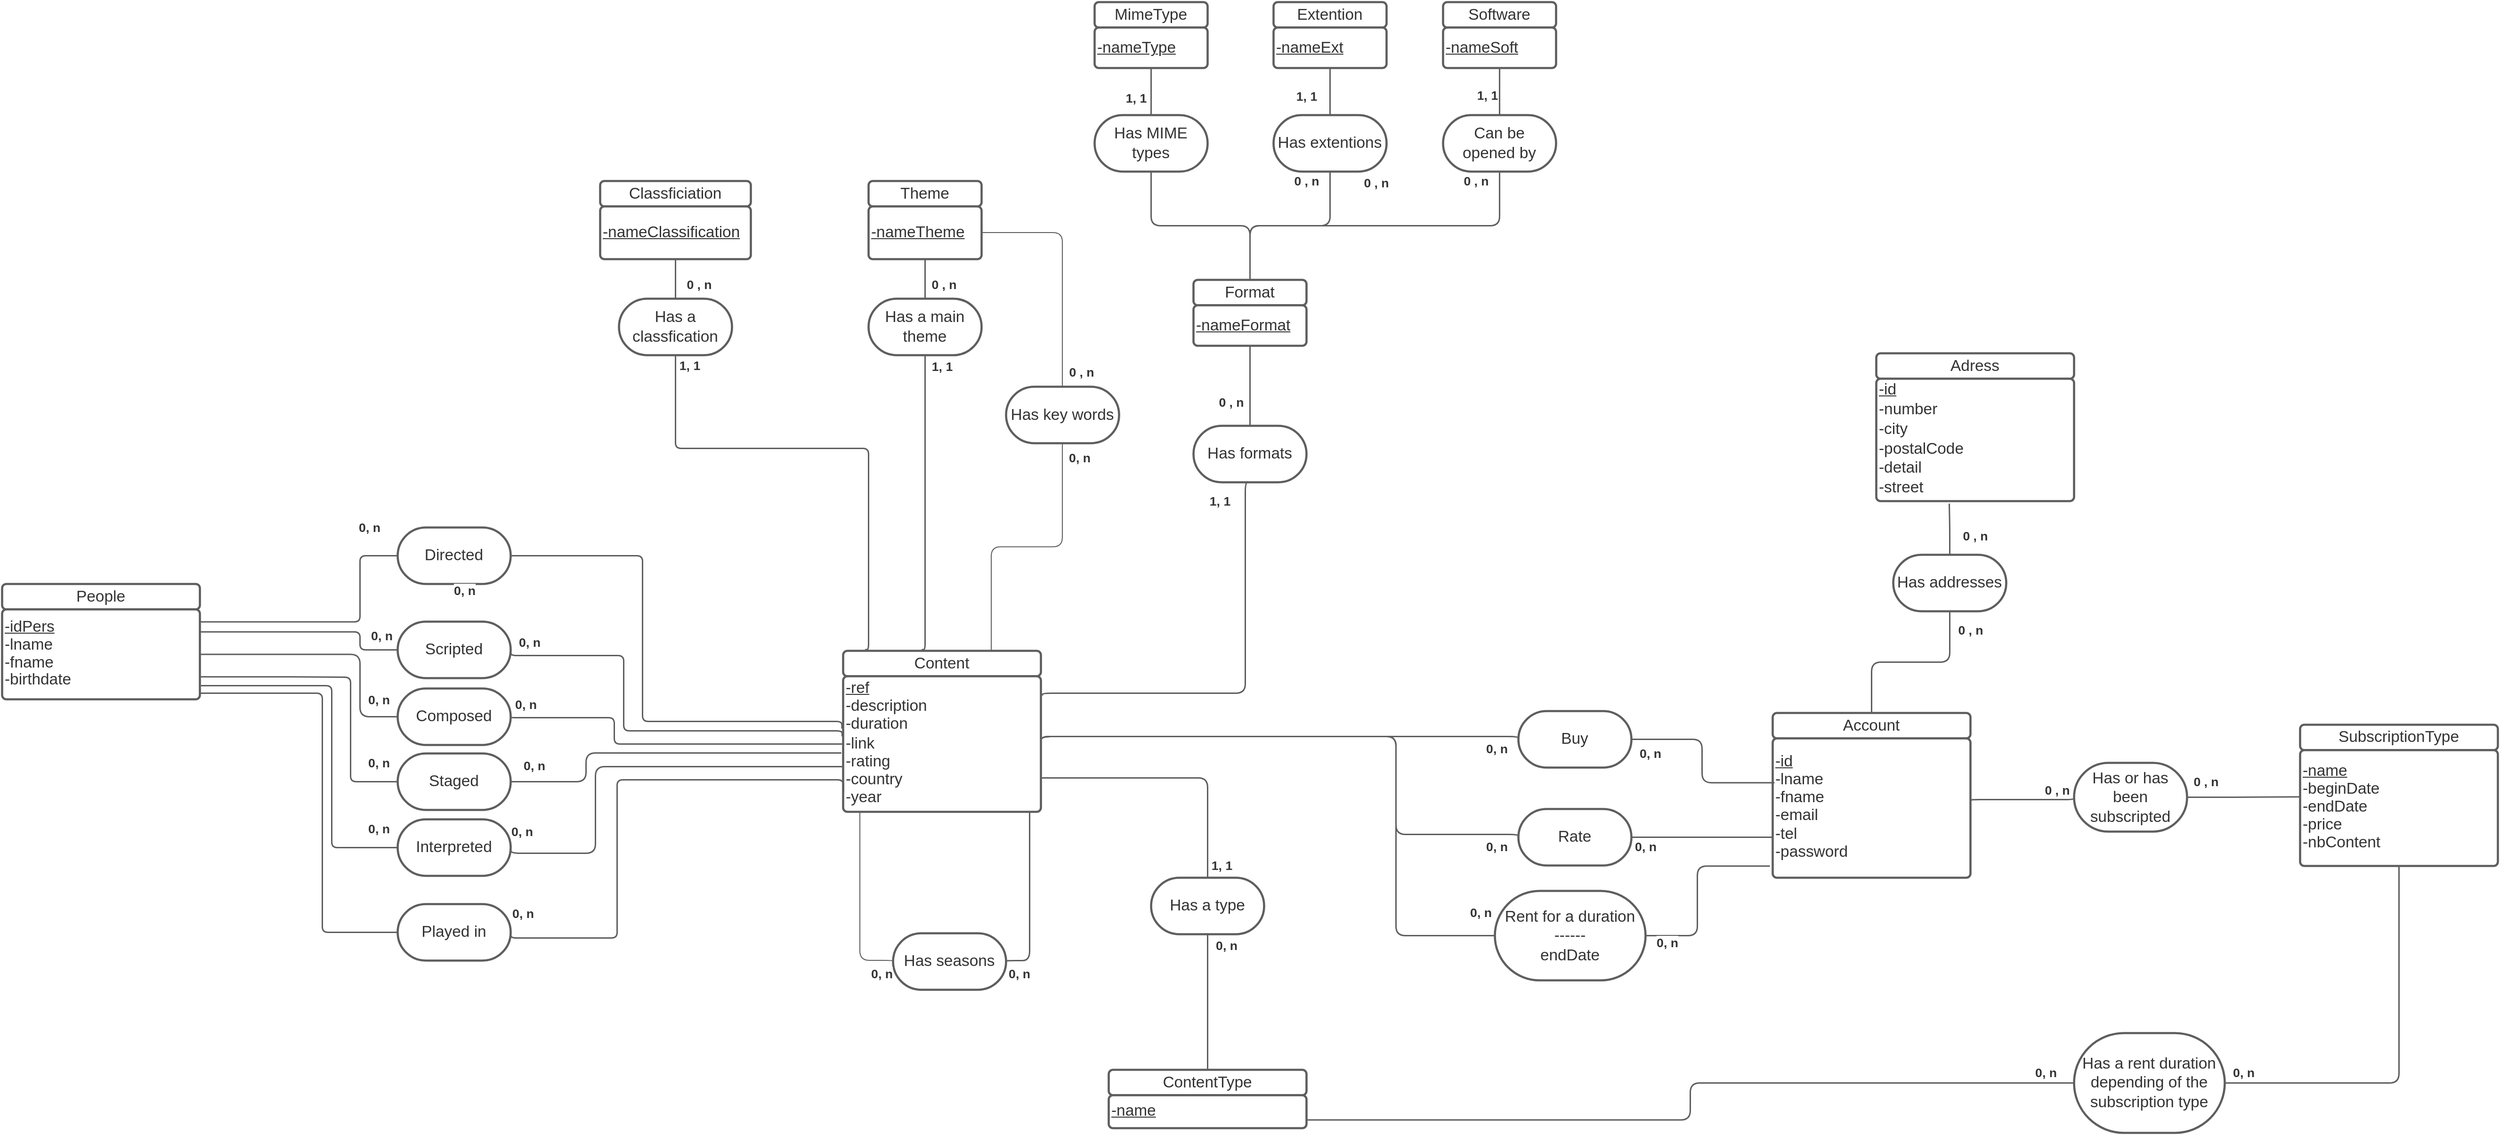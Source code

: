 <mxfile version="21.2.1" type="device">
  <diagram name="Page-1" id="yzhOez-J-gjcgPz_JkEf">
    <mxGraphModel dx="1969" dy="2153" grid="1" gridSize="10" guides="1" tooltips="1" connect="1" arrows="0" fold="1" page="1" pageScale="1" pageWidth="827" pageHeight="1169" math="0" shadow="0">
      <root>
        <mxCell id="0" />
        <mxCell id="1" parent="0" />
        <mxCell id="OtvRLSTqSI0YJR0zDPqX-1" value="Theme" style="html=1;overflow=block;blockSpacing=1;whiteSpace=wrap;fontSize=16.7;fontColor=#333333;align=center;spacing=3.8;strokeColor=#5e5e5e;strokeOpacity=100;rounded=1;absoluteArcSize=1;arcSize=9;strokeWidth=2.3;lucidId=jejBH.42-18E;" parent="1" vertex="1">
          <mxGeometry x="680" y="-740" width="120" height="27" as="geometry" />
        </mxCell>
        <mxCell id="5" style="edgeStyle=orthogonalEdgeStyle;rounded=1;orthogonalLoop=1;jettySize=auto;html=1;exitX=1;exitY=0.5;exitDx=0;exitDy=0;entryX=0.5;entryY=0;entryDx=0;entryDy=0;endArrow=none;endFill=0;strokeColor=#5E5E5E;" parent="1" source="OtvRLSTqSI0YJR0zDPqX-2" target="2" edge="1">
          <mxGeometry relative="1" as="geometry" />
        </mxCell>
        <mxCell id="OtvRLSTqSI0YJR0zDPqX-2" value="-nameTheme" style="html=1;overflow=block;blockSpacing=1;whiteSpace=wrap;fontSize=16.7;fontColor=#333333;fontStyle=4;align=left;spacing=3.8;verticalAlign=middle;strokeColor=#5e5e5e;strokeOpacity=100;rounded=1;absoluteArcSize=1;arcSize=9;strokeWidth=2.3;lucidId=jejBxBTFkY.N;" parent="1" vertex="1">
          <mxGeometry x="680" y="-713" width="120" height="56" as="geometry" />
        </mxCell>
        <mxCell id="6" style="edgeStyle=orthogonalEdgeStyle;rounded=1;orthogonalLoop=1;jettySize=auto;html=1;exitX=0.75;exitY=0;exitDx=0;exitDy=0;entryX=0.5;entryY=1;entryDx=0;entryDy=0;endArrow=none;endFill=0;strokeColor=#5E5E5E;" parent="1" source="OtvRLSTqSI0YJR0zDPqX-4" target="2" edge="1">
          <mxGeometry relative="1" as="geometry" />
        </mxCell>
        <mxCell id="OtvRLSTqSI0YJR0zDPqX-4" value="Content" style="html=1;overflow=block;blockSpacing=1;whiteSpace=wrap;fontSize=16.7;fontColor=#333333;align=center;spacing=3.8;strokeColor=#5e5e5e;strokeOpacity=100;rounded=1;absoluteArcSize=1;arcSize=9;strokeWidth=2.3;lucidId=NejBDIy_1vik;" parent="1" vertex="1">
          <mxGeometry x="653" y="-241" width="210" height="27" as="geometry" />
        </mxCell>
        <mxCell id="BRtx1PrN9E1ml90FHvNf-51" style="edgeStyle=orthogonalEdgeStyle;rounded=1;orthogonalLoop=1;jettySize=auto;html=1;entryX=0.5;entryY=1;entryDx=0;entryDy=0;strokeColor=#5E5E5E;strokeWidth=1.5;endArrow=none;endFill=0;exitX=1.008;exitY=0.142;exitDx=0;exitDy=0;exitPerimeter=0;" parent="1" source="OtvRLSTqSI0YJR0zDPqX-5" target="BRtx1PrN9E1ml90FHvNf-42" edge="1">
          <mxGeometry relative="1" as="geometry">
            <mxPoint x="883" y="-196" as="sourcePoint" />
            <Array as="points">
              <mxPoint x="865" y="-196" />
              <mxPoint x="1080" y="-196" />
              <mxPoint x="1080" y="-420" />
            </Array>
          </mxGeometry>
        </mxCell>
        <mxCell id="OtvRLSTqSI0YJR0zDPqX-5" value="&lt;div style=&quot;display: flex; justify-content: flex-start; text-align: left; align-items: baseline; font-size: 0; line-height: 1.25;margin-top: -2px;&quot;&gt;&lt;span&gt;&lt;span style=&quot;font-size:16.7px;color:#333333;text-decoration: underline;&quot;&gt;-ref&lt;/span&gt;&lt;span style=&quot;font-size:16.7px;color:#333333;&quot;&gt;&lt;br&gt;&lt;/span&gt;&lt;/span&gt;&lt;/div&gt;&lt;div style=&quot;display: flex; justify-content: flex-start; text-align: left; align-items: baseline; line-height: 1.25; margin-top: -2px;&quot;&gt;&lt;span style=&quot;font-size: 0px;&quot;&gt;&lt;span style=&quot;font-size:16.7px;color:#333333;&quot;&gt;&lt;span style=&quot;font-size:16.7px;color:#333333;&quot;&gt;&lt;br&gt;&lt;/span&gt;&lt;/span&gt;&lt;/span&gt;&lt;span style=&quot;font-size: 0px;&quot;&gt;&lt;span style=&quot;font-size:16.7px;color:#333333;&quot;&gt;&lt;span style=&quot;font-size:16.7px;color:#333333;&quot;&gt;-description&lt;br&gt;&lt;/span&gt;&lt;/span&gt;&lt;/span&gt;&lt;span style=&quot;font-size: 0px;&quot;&gt;&lt;span style=&quot;font-size:16.7px;color:#333333;&quot;&gt;&lt;span style=&quot;font-size:16.7px;color:#333333;&quot;&gt;&lt;br&gt;&lt;/span&gt;&lt;/span&gt;&lt;/span&gt;&lt;span style=&quot;font-size: 0px;&quot;&gt;&lt;span style=&quot;font-size:16.7px;color:#333333;&quot;&gt;&lt;span style=&quot;font-size:16.7px;color:#333333;&quot;&gt;&lt;br&gt;&lt;/span&gt;&lt;/span&gt;&lt;/span&gt;&lt;span style=&quot;font-size: 0px;&quot;&gt;&lt;span style=&quot;font-size:16.7px;color:#333333;&quot;&gt;&lt;span style=&quot;font-size:16.7px;color:#333333;&quot;&gt;&lt;br&gt;&lt;/span&gt;&lt;/span&gt;&lt;/span&gt;&lt;span style=&quot;font-size: 0px;&quot;&gt;&lt;br&gt;&lt;br&gt;&lt;/span&gt;&lt;span style=&quot;font-size: 0px;&quot;&gt;aa&lt;/span&gt;&lt;font color=&quot;#333333&quot;&gt;&lt;br&gt;&lt;/font&gt;&lt;span style=&quot;font-size: 0px;&quot;&gt;&lt;span style=&quot;font-size:16.7px;color:#333333;&quot;&gt;&lt;span style=&quot;font-size:16.7px;color:#333333;&quot;&gt;&lt;br&gt;&lt;/span&gt;&lt;/span&gt;&lt;/span&gt;&lt;span style=&quot;font-size: 0px;&quot;&gt;&lt;span style=&quot;font-size:16.7px;color:#333333;&quot;&gt;&lt;span style=&quot;font-size:16.7px;color:#333333;&quot;&gt;&lt;br&gt;&lt;/span&gt;&lt;/span&gt;&lt;/span&gt;&lt;span style=&quot;font-size: 0px;&quot;&gt;&lt;br&gt;&lt;/span&gt;&lt;font color=&quot;#333333&quot;&gt;&lt;span style=&quot;font-size: 16.7px;&quot;&gt;&lt;br&gt;&lt;/span&gt;&lt;/font&gt;&lt;font color=&quot;#333333&quot;&gt;&lt;span style=&quot;font-size: 16.7px;&quot;&gt;&lt;br&gt;&lt;/span&gt;&lt;/font&gt;&lt;br&gt;&lt;/div&gt;&lt;div style=&quot;display: flex; justify-content: flex-start; text-align: left; align-items: baseline; font-size: 0; line-height: 1.25;margin-top: -2px;&quot;&gt;&lt;span&gt;&lt;span style=&quot;font-size:16.7px;color:#333333;&quot;&gt;-duration&lt;br&gt;-link&lt;br&gt;&lt;/span&gt;&lt;/span&gt;&lt;/div&gt;&lt;div style=&quot;display: flex; justify-content: flex-start; text-align: left; align-items: baseline; font-size: 0; line-height: 1.25;margin-top: -2px;&quot;&gt;&lt;span&gt;&lt;span style=&quot;font-size:16.7px;color:#333333;&quot;&gt;-rating&lt;br&gt;&lt;/span&gt;&lt;/span&gt;&lt;/div&gt;&lt;div style=&quot;display: flex; justify-content: flex-start; text-align: left; align-items: baseline; font-size: 0; line-height: 1.25;margin-top: -2px;&quot;&gt;&lt;span&gt;&lt;span style=&quot;font-size:16.7px;color:#333333;&quot;&gt;-country&lt;br&gt;&lt;/span&gt;&lt;/span&gt;&lt;/div&gt;&lt;div style=&quot;display: flex; justify-content: flex-start; align-items: baseline; line-height: 1.25; margin-top: -2px;&quot;&gt;&lt;span style=&quot;font-size: 0px;&quot;&gt;&lt;span style=&quot;font-size:16.7px;color:#333333;&quot;&gt;-year&lt;/span&gt;&lt;/span&gt;&lt;span style=&quot;font-size: 0px;&quot;&gt;&lt;span style=&quot;font-size:16.7px;color:#333333;&quot;&gt;&lt;br&gt;&lt;/span&gt;&lt;/span&gt;&lt;font color=&quot;#333333&quot;&gt;&lt;span style=&quot;font-size: 16.7px;&quot;&gt;&lt;div style=&quot;text-align: left;&quot;&gt;&lt;br&gt;&lt;/div&gt;&lt;/span&gt;&lt;/font&gt;&lt;/div&gt;" style="html=1;overflow=block;blockSpacing=1;whiteSpace=wrap;fontSize=13;spacing=3.8;verticalAlign=middle;strokeColor=#5e5e5e;strokeOpacity=100;rounded=1;absoluteArcSize=1;arcSize=9;strokeWidth=2.3;lucidId=NejBXfe0f9c7;" parent="1" vertex="1">
          <mxGeometry x="653" y="-214" width="210" height="144" as="geometry" />
        </mxCell>
        <mxCell id="OtvRLSTqSI0YJR0zDPqX-11" value="Directed" style="html=1;overflow=block;blockSpacing=1;whiteSpace=wrap;rounded=1;arcSize=50;fontSize=16.7;fontColor=#333333;align=center;spacing=3.8;strokeColor=#5e5e5e;strokeOpacity=100;strokeWidth=2.3;lucidId=ChjB5QPBFmKb;" parent="1" vertex="1">
          <mxGeometry x="180" y="-372" width="120" height="60" as="geometry" />
        </mxCell>
        <mxCell id="OtvRLSTqSI0YJR0zDPqX-12" value="" style="html=1;jettySize=18;whiteSpace=wrap;fontSize=13;strokeColor=#5E5E5E;strokeWidth=1.5;rounded=1;arcSize=12;edgeStyle=orthogonalEdgeStyle;startArrow=none;endArrow=none;exitX=0.996;exitY=0.139;entryX=0;entryY=0.5;lucidId=yijBLoybgWSp;exitDx=0;exitDy=0;entryDx=0;entryDy=0;exitPerimeter=0;" parent="1" source="BRtx1PrN9E1ml90FHvNf-89" target="OtvRLSTqSI0YJR0zDPqX-11" edge="1">
          <mxGeometry width="100" height="100" relative="1" as="geometry">
            <Array as="points">
              <mxPoint x="140" y="-272" />
              <mxPoint x="140" y="-342" />
            </Array>
            <mxPoint x="20" y="-371" as="sourcePoint" />
          </mxGeometry>
        </mxCell>
        <mxCell id="OtvRLSTqSI0YJR0zDPqX-14" value="" style="html=1;jettySize=18;whiteSpace=wrap;fontSize=13;strokeColor=#5E5E5E;strokeWidth=1.5;rounded=1;arcSize=12;edgeStyle=orthogonalEdgeStyle;startArrow=none;endArrow=none;exitX=1;exitY=0.5;entryX=-0.006;entryY=0.386;lucidId=HijBQt0Iui5a;exitDx=0;exitDy=0;entryDx=0;entryDy=0;entryPerimeter=0;" parent="1" source="OtvRLSTqSI0YJR0zDPqX-11" target="OtvRLSTqSI0YJR0zDPqX-5" edge="1">
          <mxGeometry width="100" height="100" relative="1" as="geometry">
            <Array as="points">
              <mxPoint x="440" y="-342" />
              <mxPoint x="440" y="-166" />
              <mxPoint x="652" y="-166" />
            </Array>
          </mxGeometry>
        </mxCell>
        <mxCell id="OtvRLSTqSI0YJR0zDPqX-15" value="0, n" style="text;html=1;resizable=0;labelBackgroundColor=default;align=center;verticalAlign=middle;fontStyle=1;fontColor=#333333;fontSize=13.3;" parent="OtvRLSTqSI0YJR0zDPqX-14" vertex="1">
          <mxGeometry x="-0.205" relative="1" as="geometry">
            <mxPoint x="-189" y="-36" as="offset" />
          </mxGeometry>
        </mxCell>
        <mxCell id="OtvRLSTqSI0YJR0zDPqX-18" value="Has a main theme" style="html=1;overflow=block;blockSpacing=1;whiteSpace=wrap;rounded=1;arcSize=50;fontSize=16.7;fontColor=#333333;align=center;spacing=3.8;strokeColor=#5e5e5e;strokeOpacity=100;strokeWidth=2.3;lucidId=xojB8fOaAYHN;" parent="1" vertex="1">
          <mxGeometry x="680" y="-615" width="120" height="60" as="geometry" />
        </mxCell>
        <mxCell id="OtvRLSTqSI0YJR0zDPqX-19" value="" style="html=1;jettySize=18;whiteSpace=wrap;fontSize=13;strokeColor=#5E5E5E;strokeWidth=1.5;rounded=1;arcSize=12;edgeStyle=orthogonalEdgeStyle;startArrow=none;endArrow=none;exitX=0.5;exitY=1;lucidId=SojBJwaM~PbR;exitDx=0;exitDy=0;entryX=0.397;entryY=-0.046;entryDx=0;entryDy=0;entryPerimeter=0;" parent="1" source="OtvRLSTqSI0YJR0zDPqX-18" target="OtvRLSTqSI0YJR0zDPqX-4" edge="1">
          <mxGeometry width="100" height="100" relative="1" as="geometry">
            <Array as="points">
              <mxPoint x="740" y="-242" />
            </Array>
            <mxPoint x="813" y="-246" as="targetPoint" />
          </mxGeometry>
        </mxCell>
        <mxCell id="OtvRLSTqSI0YJR0zDPqX-20" value="1, 1" style="text;html=1;resizable=0;labelBackgroundColor=default;align=center;verticalAlign=middle;fontStyle=1;fontColor=#333333;fontSize=13.3;" parent="OtvRLSTqSI0YJR0zDPqX-19" vertex="1">
          <mxGeometry x="-0.826" relative="1" as="geometry">
            <mxPoint x="18" y="-16" as="offset" />
          </mxGeometry>
        </mxCell>
        <mxCell id="OtvRLSTqSI0YJR0zDPqX-21" value="" style="html=1;jettySize=18;whiteSpace=wrap;fontSize=13;strokeColor=#5E5E5E;strokeWidth=1.5;rounded=1;arcSize=12;edgeStyle=orthogonalEdgeStyle;startArrow=none;endArrow=none;exitX=0.5;exitY=1;entryX=0.5;entryY=0;lucidId=1ojBVqLJjaBZ;entryDx=0;entryDy=0;exitDx=0;exitDy=0;" parent="1" source="OtvRLSTqSI0YJR0zDPqX-2" target="OtvRLSTqSI0YJR0zDPqX-18" edge="1">
          <mxGeometry width="100" height="100" relative="1" as="geometry">
            <Array as="points" />
          </mxGeometry>
        </mxCell>
        <mxCell id="OtvRLSTqSI0YJR0zDPqX-22" value="0 , n" style="text;html=1;resizable=0;labelBackgroundColor=default;align=center;verticalAlign=middle;fontStyle=1;fontColor=#333333;fontSize=13.3;" parent="OtvRLSTqSI0YJR0zDPqX-21" vertex="1">
          <mxGeometry relative="1" as="geometry">
            <mxPoint x="20" y="6" as="offset" />
          </mxGeometry>
        </mxCell>
        <mxCell id="OtvRLSTqSI0YJR0zDPqX-23" value="Played in" style="html=1;overflow=block;blockSpacing=1;whiteSpace=wrap;rounded=1;arcSize=50;fontSize=16.7;fontColor=#333333;align=center;spacing=3.8;strokeColor=#5e5e5e;strokeOpacity=100;strokeWidth=2.3;lucidId=FqjBGdys.Dre;" parent="1" vertex="1">
          <mxGeometry x="180.0" y="28" width="120" height="60" as="geometry" />
        </mxCell>
        <mxCell id="OtvRLSTqSI0YJR0zDPqX-24" value="Scripted" style="html=1;overflow=block;blockSpacing=1;whiteSpace=wrap;rounded=1;arcSize=50;fontSize=16.7;fontColor=#333333;align=center;spacing=3.8;strokeColor=#5e5e5e;strokeOpacity=100;strokeWidth=2.3;lucidId=LqjBLhuiTjXW;" parent="1" vertex="1">
          <mxGeometry x="180" y="-272" width="120" height="60" as="geometry" />
        </mxCell>
        <mxCell id="OtvRLSTqSI0YJR0zDPqX-25" value="" style="html=1;jettySize=18;whiteSpace=wrap;fontSize=13;strokeColor=#5E5E5E;strokeWidth=1.5;rounded=1;arcSize=12;edgeStyle=orthogonalEdgeStyle;startArrow=none;endArrow=none;exitX=1;exitY=0.25;entryX=0;entryY=0.5;lucidId=ZqjBr8YlqV.C;exitDx=0;exitDy=0;entryDx=0;entryDy=0;" parent="1" source="BRtx1PrN9E1ml90FHvNf-89" target="OtvRLSTqSI0YJR0zDPqX-24" edge="1">
          <mxGeometry width="100" height="100" relative="1" as="geometry">
            <Array as="points">
              <mxPoint x="140" y="-261" />
              <mxPoint x="140" y="-242" />
            </Array>
            <mxPoint x="20" y="-241.0" as="sourcePoint" />
          </mxGeometry>
        </mxCell>
        <mxCell id="OtvRLSTqSI0YJR0zDPqX-26" value="0, n" style="text;html=1;resizable=0;labelBackgroundColor=default;align=center;verticalAlign=middle;fontStyle=1;fontColor=#333333;fontSize=13.3;" parent="OtvRLSTqSI0YJR0zDPqX-25" vertex="1">
          <mxGeometry x="0.196" relative="1" as="geometry">
            <mxPoint x="53" y="72" as="offset" />
          </mxGeometry>
        </mxCell>
        <mxCell id="OtvRLSTqSI0YJR0zDPqX-27" value="" style="html=1;jettySize=18;whiteSpace=wrap;fontSize=13;strokeColor=#5E5E5E;strokeWidth=1.5;rounded=1;arcSize=12;edgeStyle=orthogonalEdgeStyle;startArrow=none;endArrow=none;exitX=1.002;exitY=0.901;entryX=0;entryY=0.5;lucidId=2qjBmUkvBCma;entryDx=0;entryDy=0;exitDx=0;exitDy=0;exitPerimeter=0;" parent="1" source="BRtx1PrN9E1ml90FHvNf-89" target="OtvRLSTqSI0YJR0zDPqX-23" edge="1">
          <mxGeometry width="100" height="100" relative="1" as="geometry">
            <Array as="points">
              <mxPoint x="-110" y="-199" />
              <mxPoint x="-110" y="-196" />
              <mxPoint x="100" y="-196" />
              <mxPoint x="100" y="58" />
            </Array>
            <mxPoint x="317.37" y="295.604" as="sourcePoint" />
          </mxGeometry>
        </mxCell>
        <mxCell id="OtvRLSTqSI0YJR0zDPqX-28" value="0, n" style="text;html=1;resizable=0;labelBackgroundColor=default;align=center;verticalAlign=middle;fontStyle=1;fontColor=#333333;fontSize=13.3;" parent="OtvRLSTqSI0YJR0zDPqX-27" vertex="1">
          <mxGeometry x="0.248" relative="1" as="geometry">
            <mxPoint x="60" y="46" as="offset" />
          </mxGeometry>
        </mxCell>
        <mxCell id="OtvRLSTqSI0YJR0zDPqX-29" value="" style="html=1;jettySize=18;whiteSpace=wrap;fontSize=13;strokeColor=#5E5E5E;strokeWidth=1.5;rounded=1;arcSize=12;edgeStyle=orthogonalEdgeStyle;startArrow=none;endArrow=none;exitX=1;exitY=0.5;entryX=-0.005;entryY=0.443;lucidId=_qjBDqwcsFOo;exitDx=0;exitDy=0;entryDx=0;entryDy=0;entryPerimeter=0;" parent="1" source="OtvRLSTqSI0YJR0zDPqX-24" target="OtvRLSTqSI0YJR0zDPqX-5" edge="1">
          <mxGeometry width="100" height="100" relative="1" as="geometry">
            <Array as="points">
              <mxPoint x="300" y="-236" />
              <mxPoint x="420" y="-236" />
              <mxPoint x="420" y="-156" />
              <mxPoint x="652" y="-156" />
            </Array>
          </mxGeometry>
        </mxCell>
        <mxCell id="OtvRLSTqSI0YJR0zDPqX-30" value="0, n" style="text;html=1;resizable=0;labelBackgroundColor=default;align=center;verticalAlign=middle;fontStyle=1;fontColor=#333333;fontSize=13.3;" parent="OtvRLSTqSI0YJR0zDPqX-29" vertex="1">
          <mxGeometry x="-0.819" relative="1" as="geometry">
            <mxPoint x="-14" y="-14" as="offset" />
          </mxGeometry>
        </mxCell>
        <mxCell id="OtvRLSTqSI0YJR0zDPqX-122" style="edgeStyle=elbowEdgeStyle;rounded=1;orthogonalLoop=1;jettySize=auto;html=1;exitX=0;exitY=0;exitDx=0;exitDy=0;strokeColor=#5e5e5e;strokeWidth=1.5;fontSize=14;endArrow=none;endFill=0;" parent="OtvRLSTqSI0YJR0zDPqX-29" source="OtvRLSTqSI0YJR0zDPqX-30" target="OtvRLSTqSI0YJR0zDPqX-30" edge="1">
          <mxGeometry relative="1" as="geometry" />
        </mxCell>
        <mxCell id="OtvRLSTqSI0YJR0zDPqX-33" value="Classficiation" style="html=1;overflow=block;blockSpacing=1;whiteSpace=wrap;fontSize=16.7;fontColor=#333333;align=center;spacing=3.8;strokeColor=#5e5e5e;strokeOpacity=100;rounded=1;absoluteArcSize=1;arcSize=9;strokeWidth=2.3;lucidId=esjB~5Ccd-we;" parent="1" vertex="1">
          <mxGeometry x="395" y="-740" width="160" height="27" as="geometry" />
        </mxCell>
        <mxCell id="OtvRLSTqSI0YJR0zDPqX-34" value="-nameClassification" style="html=1;overflow=block;blockSpacing=1;whiteSpace=wrap;fontSize=16.7;fontColor=#333333;fontStyle=4;align=left;spacing=3.8;verticalAlign=middle;strokeColor=#5e5e5e;strokeOpacity=100;rounded=1;absoluteArcSize=1;arcSize=9;strokeWidth=2.3;lucidId=esjBIlTkwPr8;" parent="1" vertex="1">
          <mxGeometry x="395" y="-713" width="160" height="56" as="geometry" />
        </mxCell>
        <mxCell id="OtvRLSTqSI0YJR0zDPqX-35" value="Has a classfication" style="html=1;overflow=block;blockSpacing=1;whiteSpace=wrap;rounded=1;arcSize=50;fontSize=16.7;fontColor=#333333;align=center;spacing=3.8;strokeColor=#5e5e5e;strokeOpacity=100;strokeWidth=2.3;lucidId=esjBECUk6~5J;" parent="1" vertex="1">
          <mxGeometry x="415" y="-615" width="120" height="60" as="geometry" />
        </mxCell>
        <mxCell id="OtvRLSTqSI0YJR0zDPqX-36" value="" style="html=1;jettySize=18;whiteSpace=wrap;fontSize=13;strokeColor=#5E5E5E;strokeWidth=1.5;rounded=1;arcSize=12;edgeStyle=orthogonalEdgeStyle;startArrow=none;endArrow=none;exitX=0.5;exitY=1;entryX=0.111;entryY=-0.046;entryPerimeter=0;lucidId=esjBC1PlI_qc;exitDx=0;exitDy=0;entryDx=0;entryDy=0;" parent="1" source="OtvRLSTqSI0YJR0zDPqX-35" target="OtvRLSTqSI0YJR0zDPqX-4" edge="1">
          <mxGeometry width="100" height="100" relative="1" as="geometry">
            <Array as="points">
              <mxPoint x="475" y="-456" />
              <mxPoint x="680" y="-456" />
              <mxPoint x="680" y="-242" />
            </Array>
          </mxGeometry>
        </mxCell>
        <mxCell id="OtvRLSTqSI0YJR0zDPqX-82" value="1, 1" style="text;html=1;resizable=0;labelBackgroundColor=default;align=center;verticalAlign=middle;fontStyle=1;fontColor=#333333;fontSize=13.3;" parent="OtvRLSTqSI0YJR0zDPqX-36" vertex="1">
          <mxGeometry x="-0.816" relative="1" as="geometry">
            <mxPoint x="15" y="-37" as="offset" />
          </mxGeometry>
        </mxCell>
        <mxCell id="OtvRLSTqSI0YJR0zDPqX-38" value="" style="html=1;jettySize=18;whiteSpace=wrap;fontSize=13;strokeColor=#5E5E5E;strokeWidth=1.5;rounded=1;arcSize=12;edgeStyle=orthogonalEdgeStyle;startArrow=none;endArrow=none;exitX=0.5;exitY=1;entryX=0.5;entryY=0;lucidId=esjBZ3NB9nTm;exitDx=0;exitDy=0;entryDx=0;entryDy=0;" parent="1" source="OtvRLSTqSI0YJR0zDPqX-34" target="OtvRLSTqSI0YJR0zDPqX-35" edge="1">
          <mxGeometry width="100" height="100" relative="1" as="geometry">
            <Array as="points" />
          </mxGeometry>
        </mxCell>
        <mxCell id="OtvRLSTqSI0YJR0zDPqX-39" value="0 , n" style="text;html=1;resizable=0;labelBackgroundColor=default;align=center;verticalAlign=middle;fontStyle=1;fontColor=#333333;fontSize=13.3;" parent="OtvRLSTqSI0YJR0zDPqX-38" vertex="1">
          <mxGeometry relative="1" as="geometry">
            <mxPoint x="25" y="6" as="offset" />
          </mxGeometry>
        </mxCell>
        <mxCell id="OtvRLSTqSI0YJR0zDPqX-56" value="" style="html=1;jettySize=18;whiteSpace=wrap;fontSize=13;strokeColor=#5E5E5E;strokeWidth=1.5;rounded=1;arcSize=12;edgeStyle=orthogonalEdgeStyle;startArrow=none;endArrow=none;exitX=1;exitY=0.5;entryX=0.002;entryY=0.858;lucidId=hBjB2dj1gplf;entryDx=0;entryDy=0;entryPerimeter=0;exitDx=0;exitDy=0;" parent="1" source="OtvRLSTqSI0YJR0zDPqX-23" target="OtvRLSTqSI0YJR0zDPqX-5" edge="1">
          <mxGeometry width="100" height="100" relative="1" as="geometry">
            <Array as="points">
              <mxPoint x="413" y="64" />
              <mxPoint x="413" y="-104" />
            </Array>
          </mxGeometry>
        </mxCell>
        <mxCell id="OtvRLSTqSI0YJR0zDPqX-108" style="edgeStyle=elbowEdgeStyle;rounded=1;orthogonalLoop=1;jettySize=auto;html=1;exitX=1;exitY=0.5;exitDx=0;exitDy=0;entryX=0;entryY=0.5;entryDx=0;entryDy=0;strokeColor=#5e5e5e;strokeWidth=1.5;fontSize=14;endArrow=none;endFill=0;" parent="1" source="BRtx1PrN9E1ml90FHvNf-89" target="OtvRLSTqSI0YJR0zDPqX-64" edge="1">
          <mxGeometry relative="1" as="geometry">
            <mxPoint x="-163" y="-171.0" as="sourcePoint" />
            <Array as="points">
              <mxPoint x="140" y="-200" />
            </Array>
          </mxGeometry>
        </mxCell>
        <mxCell id="OtvRLSTqSI0YJR0zDPqX-64" value="Composed" style="html=1;overflow=block;blockSpacing=1;whiteSpace=wrap;rounded=1;arcSize=50;fontSize=16.7;fontColor=#333333;align=center;spacing=3.8;strokeColor=#5e5e5e;strokeOpacity=100;strokeWidth=2.3;lucidId=9DjBeM9wwp~a;" parent="1" vertex="1">
          <mxGeometry x="180" y="-201" width="120" height="60" as="geometry" />
        </mxCell>
        <mxCell id="OtvRLSTqSI0YJR0zDPqX-67" value="" style="html=1;jettySize=18;whiteSpace=wrap;fontSize=13;strokeColor=#5E5E5E;strokeWidth=1.5;rounded=1;arcSize=12;edgeStyle=orthogonalEdgeStyle;startArrow=none;endArrow=none;exitX=1;exitY=0.5;lucidId=zEjBB7QVhMc1;exitDx=0;exitDy=0;entryX=0;entryY=0.5;entryDx=0;entryDy=0;" parent="1" source="OtvRLSTqSI0YJR0zDPqX-64" target="OtvRLSTqSI0YJR0zDPqX-5" edge="1">
          <mxGeometry width="100" height="100" relative="1" as="geometry">
            <Array as="points">
              <mxPoint x="300" y="-170" />
              <mxPoint x="410" y="-170" />
              <mxPoint x="410" y="-142" />
            </Array>
            <mxPoint x="1038" y="322.5" as="targetPoint" />
          </mxGeometry>
        </mxCell>
        <mxCell id="OtvRLSTqSI0YJR0zDPqX-68" value="0, n" style="text;html=1;resizable=0;labelBackgroundColor=default;align=center;verticalAlign=middle;fontStyle=1;fontColor=#333333;fontSize=13.3;" parent="OtvRLSTqSI0YJR0zDPqX-67" vertex="1">
          <mxGeometry x="-0.969" relative="1" as="geometry">
            <mxPoint x="11" y="-16" as="offset" />
          </mxGeometry>
        </mxCell>
        <mxCell id="OtvRLSTqSI0YJR0zDPqX-102" style="edgeStyle=elbowEdgeStyle;rounded=1;orthogonalLoop=1;jettySize=auto;html=1;entryX=-0.009;entryY=0.566;entryDx=0;entryDy=0;strokeColor=#5e5e5e;strokeWidth=1.5;fontSize=14;endArrow=none;endFill=0;entryPerimeter=0;exitX=1;exitY=0.5;exitDx=0;exitDy=0;" parent="1" source="OtvRLSTqSI0YJR0zDPqX-74" target="OtvRLSTqSI0YJR0zDPqX-5" edge="1">
          <mxGeometry relative="1" as="geometry">
            <Array as="points">
              <mxPoint x="380" y="-110" />
              <mxPoint x="1293" y="384" />
            </Array>
          </mxGeometry>
        </mxCell>
        <mxCell id="OtvRLSTqSI0YJR0zDPqX-74" value="Staged" style="html=1;overflow=block;blockSpacing=1;whiteSpace=wrap;rounded=1;arcSize=50;fontSize=16.7;fontColor=#333333;align=center;spacing=3.8;strokeColor=#5e5e5e;strokeOpacity=100;strokeWidth=2.3;lucidId=sFjBx3ZSnAQh;" parent="1" vertex="1">
          <mxGeometry x="180" y="-132" width="120" height="60" as="geometry" />
        </mxCell>
        <mxCell id="OtvRLSTqSI0YJR0zDPqX-75" value="" style="html=1;jettySize=18;whiteSpace=wrap;fontSize=13;strokeColor=#5E5E5E;strokeWidth=1.5;rounded=1;arcSize=12;edgeStyle=orthogonalEdgeStyle;startArrow=none;endArrow=none;entryX=0;entryY=0.5;lucidId=sFjBRPKOKJ_d;entryDx=0;entryDy=0;exitX=1;exitY=0.75;exitDx=0;exitDy=0;" parent="1" source="BRtx1PrN9E1ml90FHvNf-89" target="OtvRLSTqSI0YJR0zDPqX-74" edge="1">
          <mxGeometry width="100" height="100" relative="1" as="geometry">
            <Array as="points">
              <mxPoint x="60" y="-213" />
              <mxPoint x="130" y="-213" />
              <mxPoint x="130" y="-102" />
            </Array>
            <mxPoint x="-155" y="-41.87" as="sourcePoint" />
          </mxGeometry>
        </mxCell>
        <mxCell id="OtvRLSTqSI0YJR0zDPqX-76" value="0, n" style="text;html=1;resizable=0;labelBackgroundColor=default;align=center;verticalAlign=middle;fontStyle=1;fontColor=#333333;fontSize=13.3;" parent="OtvRLSTqSI0YJR0zDPqX-75" vertex="1">
          <mxGeometry x="0.248" relative="1" as="geometry">
            <mxPoint x="186" y="-12" as="offset" />
          </mxGeometry>
        </mxCell>
        <mxCell id="OtvRLSTqSI0YJR0zDPqX-96" style="edgeStyle=orthogonalEdgeStyle;rounded=1;orthogonalLoop=1;jettySize=auto;html=1;exitX=1;exitY=0.5;exitDx=0;exitDy=0;fontSize=14;endArrow=none;endFill=0;strokeWidth=1.5;strokeColor=#5e5e5e;" parent="1" source="OtvRLSTqSI0YJR0zDPqX-78" edge="1">
          <mxGeometry relative="1" as="geometry">
            <mxPoint x="653" y="-118" as="targetPoint" />
            <Array as="points">
              <mxPoint x="300" y="-26" />
              <mxPoint x="390" y="-26" />
              <mxPoint x="390" y="-118" />
            </Array>
          </mxGeometry>
        </mxCell>
        <mxCell id="OtvRLSTqSI0YJR0zDPqX-78" value="Interpreted" style="html=1;overflow=block;blockSpacing=1;whiteSpace=wrap;rounded=1;arcSize=50;fontSize=16.7;fontColor=#333333;align=center;spacing=3.8;strokeColor=#5e5e5e;strokeOpacity=100;strokeWidth=2.3;lucidId=vFjBN382D4NY;" parent="1" vertex="1">
          <mxGeometry x="180" y="-62" width="120" height="60" as="geometry" />
        </mxCell>
        <mxCell id="OtvRLSTqSI0YJR0zDPqX-92" value="" style="html=1;jettySize=18;whiteSpace=wrap;fontSize=13;strokeColor=#5E5E5E;strokeWidth=1.5;rounded=1;arcSize=12;edgeStyle=orthogonalEdgeStyle;startArrow=none;endArrow=none;lucidId=sFjBRPKOKJ_d;exitX=1.005;exitY=0.848;exitDx=0;exitDy=0;entryX=0;entryY=0.5;entryDx=0;entryDy=0;exitPerimeter=0;" parent="1" source="BRtx1PrN9E1ml90FHvNf-89" target="OtvRLSTqSI0YJR0zDPqX-78" edge="1">
          <mxGeometry width="100" height="100" relative="1" as="geometry">
            <Array as="points">
              <mxPoint x="110" y="-204" />
              <mxPoint x="110" y="-32" />
            </Array>
            <mxPoint x="180" y="107" as="sourcePoint" />
            <mxPoint x="320" y="87" as="targetPoint" />
          </mxGeometry>
        </mxCell>
        <mxCell id="OtvRLSTqSI0YJR0zDPqX-93" value="0, n" style="text;html=1;resizable=0;labelBackgroundColor=default;align=center;verticalAlign=middle;fontStyle=1;fontColor=#333333;fontSize=13.3;" parent="OtvRLSTqSI0YJR0zDPqX-92" vertex="1">
          <mxGeometry x="0.248" relative="1" as="geometry">
            <mxPoint x="215" y="-14" as="offset" />
          </mxGeometry>
        </mxCell>
        <mxCell id="BRtx1PrN9E1ml90FHvNf-55" style="edgeStyle=orthogonalEdgeStyle;rounded=1;orthogonalLoop=1;jettySize=auto;html=1;exitX=1.001;exitY=0.448;exitDx=0;exitDy=0;strokeColor=#5E5E5E;strokeWidth=1.5;endArrow=none;endFill=0;entryX=0;entryY=0.5;entryDx=0;entryDy=0;exitPerimeter=0;" parent="1" source="BRtx1PrN9E1ml90FHvNf-2" target="BRtx1PrN9E1ml90FHvNf-56" edge="1">
          <mxGeometry relative="1" as="geometry">
            <mxPoint x="1940" y="-253" as="targetPoint" />
            <Array as="points">
              <mxPoint x="1850" y="-83" />
            </Array>
          </mxGeometry>
        </mxCell>
        <mxCell id="BRtx1PrN9E1ml90FHvNf-83" style="edgeStyle=orthogonalEdgeStyle;rounded=1;orthogonalLoop=1;jettySize=auto;html=1;exitX=0.5;exitY=0;exitDx=0;exitDy=0;entryX=0.5;entryY=1;entryDx=0;entryDy=0;strokeColor=#5E5E5E;strokeWidth=1.5;endArrow=none;endFill=0;" parent="1" source="BRtx1PrN9E1ml90FHvNf-1" target="BRtx1PrN9E1ml90FHvNf-82" edge="1">
          <mxGeometry relative="1" as="geometry" />
        </mxCell>
        <mxCell id="BRtx1PrN9E1ml90FHvNf-1" value="Account" style="html=1;overflow=block;blockSpacing=1;whiteSpace=wrap;fontSize=16.7;fontColor=#333333;align=center;spacing=3.8;strokeColor=#5e5e5e;strokeOpacity=100;rounded=1;absoluteArcSize=1;arcSize=9;strokeWidth=2.3;lucidId=NejBDIy_1vik;" parent="1" vertex="1">
          <mxGeometry x="1640" y="-175" width="210" height="27" as="geometry" />
        </mxCell>
        <mxCell id="BRtx1PrN9E1ml90FHvNf-2" value="&lt;div style=&quot;display: flex; justify-content: flex-start; text-align: left; align-items: baseline; font-size: 0; line-height: 1.25;margin-top: -2px;&quot;&gt;&lt;span&gt;&lt;span style=&quot;font-size:16.7px;color:#333333;text-decoration: underline;&quot;&gt;-id&lt;/span&gt;&lt;span style=&quot;font-size:16.7px;color:#333333;&quot;&gt;&lt;br&gt;&lt;/span&gt;&lt;/span&gt;&lt;/div&gt;&lt;div style=&quot;display: flex; justify-content: flex-start; text-align: left; align-items: baseline; font-size: 0; line-height: 1.25;margin-top: -2px;&quot;&gt;&lt;span&gt;&lt;span style=&quot;font-size:16.7px;color:#333333;&quot;&gt;&lt;span style=&quot;font-size:16.7px;color:#333333;&quot;&gt;-lname&lt;/span&gt;&lt;/span&gt;&lt;/span&gt;&lt;/div&gt;&lt;div style=&quot;display: flex; justify-content: flex-start; text-align: left; align-items: baseline; font-size: 0; line-height: 1.25;margin-top: -2px;&quot;&gt;&lt;span&gt;&lt;span style=&quot;font-size:16.7px;color:#333333;&quot;&gt;-fname&lt;br&gt;&lt;/span&gt;&lt;/span&gt;&lt;/div&gt;&lt;div style=&quot;display: flex; justify-content: flex-start; text-align: left; align-items: baseline; font-size: 0; line-height: 1.25;margin-top: -2px;&quot;&gt;&lt;span&gt;&lt;span style=&quot;font-size:16.7px;color:#333333;&quot;&gt;-email&lt;br&gt;-tel&lt;/span&gt;&lt;/span&gt;&lt;span&gt;&lt;br&gt;&lt;/span&gt;&lt;span&gt;&lt;br&gt;&lt;/span&gt;&lt;/div&gt;&lt;div style=&quot;display: flex; justify-content: flex-start; text-align: left; align-items: baseline; font-size: 0; line-height: 1.25;margin-top: -2px;&quot;&gt;&lt;span&gt;&lt;span style=&quot;font-size:16.7px;color:#333333;&quot;&gt;-password&lt;/span&gt;&lt;/span&gt;&lt;/div&gt;" style="html=1;overflow=block;blockSpacing=1;whiteSpace=wrap;fontSize=13;spacing=3.8;verticalAlign=middle;strokeColor=#5e5e5e;strokeOpacity=100;rounded=1;absoluteArcSize=1;arcSize=9;strokeWidth=2.3;lucidId=NejBXfe0f9c7;" parent="1" vertex="1">
          <mxGeometry x="1640" y="-148" width="210" height="148" as="geometry" />
        </mxCell>
        <mxCell id="BRtx1PrN9E1ml90FHvNf-12" style="edgeStyle=orthogonalEdgeStyle;rounded=1;orthogonalLoop=1;jettySize=auto;html=1;exitX=1;exitY=0.5;exitDx=0;exitDy=0;entryX=0.009;entryY=0.318;entryDx=0;entryDy=0;entryPerimeter=0;strokeColor=#5E5E5E;strokeWidth=1.5;endArrow=none;endFill=0;" parent="1" source="BRtx1PrN9E1ml90FHvNf-10" target="BRtx1PrN9E1ml90FHvNf-2" edge="1">
          <mxGeometry relative="1" as="geometry" />
        </mxCell>
        <mxCell id="BRtx1PrN9E1ml90FHvNf-52" style="edgeStyle=orthogonalEdgeStyle;rounded=1;orthogonalLoop=1;jettySize=auto;html=1;exitX=0;exitY=0.5;exitDx=0;exitDy=0;entryX=1;entryY=0.5;entryDx=0;entryDy=0;strokeColor=#5E5E5E;strokeWidth=1.5;endArrow=none;endFill=0;" parent="1" source="BRtx1PrN9E1ml90FHvNf-10" target="OtvRLSTqSI0YJR0zDPqX-5" edge="1">
          <mxGeometry relative="1" as="geometry">
            <Array as="points">
              <mxPoint x="1370" y="-150" />
              <mxPoint x="863" y="-150" />
            </Array>
          </mxGeometry>
        </mxCell>
        <mxCell id="BRtx1PrN9E1ml90FHvNf-10" value="Buy" style="html=1;overflow=block;blockSpacing=1;whiteSpace=wrap;rounded=1;arcSize=50;fontSize=16.7;fontColor=#333333;align=center;spacing=3.8;strokeColor=#5e5e5e;strokeOpacity=100;strokeWidth=2.3;lucidId=xojB8fOaAYHN;" parent="1" vertex="1">
          <mxGeometry x="1370" y="-177" width="120" height="60" as="geometry" />
        </mxCell>
        <mxCell id="BRtx1PrN9E1ml90FHvNf-13" style="edgeStyle=orthogonalEdgeStyle;rounded=1;orthogonalLoop=1;jettySize=auto;html=1;exitX=1;exitY=0.5;exitDx=0;exitDy=0;strokeColor=#5E5E5E;strokeWidth=1.5;endArrow=none;endFill=0;entryX=-0.014;entryY=0.916;entryDx=0;entryDy=0;entryPerimeter=0;" parent="1" source="BRtx1PrN9E1ml90FHvNf-11" target="BRtx1PrN9E1ml90FHvNf-2" edge="1">
          <mxGeometry relative="1" as="geometry">
            <mxPoint x="1620" y="7" as="targetPoint" />
            <Array as="points">
              <mxPoint x="1560" y="62" />
              <mxPoint x="1560" y="-12" />
            </Array>
          </mxGeometry>
        </mxCell>
        <mxCell id="BRtx1PrN9E1ml90FHvNf-53" style="edgeStyle=orthogonalEdgeStyle;rounded=1;orthogonalLoop=1;jettySize=auto;html=1;exitX=0;exitY=0.5;exitDx=0;exitDy=0;strokeColor=#5E5E5E;strokeWidth=1.5;endArrow=none;endFill=0;entryX=1;entryY=0.5;entryDx=0;entryDy=0;" parent="1" source="BRtx1PrN9E1ml90FHvNf-11" target="OtvRLSTqSI0YJR0zDPqX-5" edge="1">
          <mxGeometry relative="1" as="geometry">
            <mxPoint x="863" y="-146" as="targetPoint" />
            <Array as="points">
              <mxPoint x="1240" y="61" />
              <mxPoint x="1240" y="-150" />
              <mxPoint x="863" y="-150" />
            </Array>
          </mxGeometry>
        </mxCell>
        <mxCell id="BRtx1PrN9E1ml90FHvNf-11" value="Rent for a duration&lt;br&gt;------&lt;br&gt;endDate" style="html=1;overflow=block;blockSpacing=1;whiteSpace=wrap;rounded=1;arcSize=50;fontSize=16.7;fontColor=#333333;align=center;spacing=3.8;strokeColor=#5e5e5e;strokeOpacity=100;strokeWidth=2.3;lucidId=xojB8fOaAYHN;" parent="1" vertex="1">
          <mxGeometry x="1345" y="14" width="160" height="95" as="geometry" />
        </mxCell>
        <mxCell id="BRtx1PrN9E1ml90FHvNf-14" value="Format" style="html=1;overflow=block;blockSpacing=1;whiteSpace=wrap;fontSize=16.7;fontColor=#333333;align=center;spacing=3.8;strokeColor=#5e5e5e;strokeOpacity=100;rounded=1;absoluteArcSize=1;arcSize=9;strokeWidth=2.3;lucidId=jejBH.42-18E;" parent="1" vertex="1">
          <mxGeometry x="1025" y="-635" width="120" height="27" as="geometry" />
        </mxCell>
        <mxCell id="BRtx1PrN9E1ml90FHvNf-41" style="edgeStyle=orthogonalEdgeStyle;rounded=1;orthogonalLoop=1;jettySize=auto;html=1;exitX=0.5;exitY=1;exitDx=0;exitDy=0;strokeColor=#5E5E5E;strokeWidth=1.5;endArrow=none;endFill=0;entryX=0.5;entryY=0;entryDx=0;entryDy=0;" parent="1" source="BRtx1PrN9E1ml90FHvNf-15" target="BRtx1PrN9E1ml90FHvNf-42" edge="1">
          <mxGeometry relative="1" as="geometry">
            <mxPoint x="1165" y="-490" as="targetPoint" />
          </mxGeometry>
        </mxCell>
        <mxCell id="BRtx1PrN9E1ml90FHvNf-15" value="-nameFormat" style="html=1;overflow=block;blockSpacing=1;whiteSpace=wrap;fontSize=16.7;fontColor=#333333;fontStyle=4;align=left;spacing=3.8;verticalAlign=middle;strokeColor=#5e5e5e;strokeOpacity=100;rounded=1;absoluteArcSize=1;arcSize=9;strokeWidth=2.3;lucidId=jejBxBTFkY.N;" parent="1" vertex="1">
          <mxGeometry x="1025" y="-608" width="120" height="43" as="geometry" />
        </mxCell>
        <mxCell id="BRtx1PrN9E1ml90FHvNf-19" value="Extention" style="html=1;overflow=block;blockSpacing=1;whiteSpace=wrap;fontSize=16.7;fontColor=#333333;align=center;spacing=3.8;strokeColor=#5e5e5e;strokeOpacity=100;rounded=1;absoluteArcSize=1;arcSize=9;strokeWidth=2.3;lucidId=jejBH.42-18E;" parent="1" vertex="1">
          <mxGeometry x="1110" y="-930" width="120" height="27" as="geometry" />
        </mxCell>
        <mxCell id="BRtx1PrN9E1ml90FHvNf-20" value="-nameExt" style="html=1;overflow=block;blockSpacing=1;whiteSpace=wrap;fontSize=16.7;fontColor=#333333;fontStyle=4;align=left;spacing=3.8;verticalAlign=middle;strokeColor=#5e5e5e;strokeOpacity=100;rounded=1;absoluteArcSize=1;arcSize=9;strokeWidth=2.3;lucidId=jejBxBTFkY.N;" parent="1" vertex="1">
          <mxGeometry x="1110" y="-903" width="120" height="43" as="geometry" />
        </mxCell>
        <mxCell id="BRtx1PrN9E1ml90FHvNf-21" value="MimeType" style="html=1;overflow=block;blockSpacing=1;whiteSpace=wrap;fontSize=16.7;fontColor=#333333;align=center;spacing=3.8;strokeColor=#5e5e5e;strokeOpacity=100;rounded=1;absoluteArcSize=1;arcSize=9;strokeWidth=2.3;lucidId=jejBH.42-18E;" parent="1" vertex="1">
          <mxGeometry x="920" y="-930" width="120" height="27" as="geometry" />
        </mxCell>
        <mxCell id="BRtx1PrN9E1ml90FHvNf-22" value="-nameType" style="html=1;overflow=block;blockSpacing=1;whiteSpace=wrap;fontSize=16.7;fontColor=#333333;fontStyle=4;align=left;spacing=3.8;verticalAlign=middle;strokeColor=#5e5e5e;strokeOpacity=100;rounded=1;absoluteArcSize=1;arcSize=9;strokeWidth=2.3;lucidId=jejBxBTFkY.N;" parent="1" vertex="1">
          <mxGeometry x="920" y="-903" width="120" height="43" as="geometry" />
        </mxCell>
        <mxCell id="BRtx1PrN9E1ml90FHvNf-23" value="Software" style="html=1;overflow=block;blockSpacing=1;whiteSpace=wrap;fontSize=16.7;fontColor=#333333;align=center;spacing=3.8;strokeColor=#5e5e5e;strokeOpacity=100;rounded=1;absoluteArcSize=1;arcSize=9;strokeWidth=2.3;lucidId=jejBH.42-18E;" parent="1" vertex="1">
          <mxGeometry x="1290" y="-930" width="120" height="27" as="geometry" />
        </mxCell>
        <mxCell id="BRtx1PrN9E1ml90FHvNf-24" value="-nameSoft" style="html=1;overflow=block;blockSpacing=1;whiteSpace=wrap;fontSize=16.7;fontColor=#333333;fontStyle=4;align=left;spacing=3.8;verticalAlign=middle;strokeColor=#5e5e5e;strokeOpacity=100;rounded=1;absoluteArcSize=1;arcSize=9;strokeWidth=2.3;lucidId=jejBxBTFkY.N;" parent="1" vertex="1">
          <mxGeometry x="1290" y="-903" width="120" height="43" as="geometry" />
        </mxCell>
        <mxCell id="BRtx1PrN9E1ml90FHvNf-28" style="edgeStyle=orthogonalEdgeStyle;rounded=1;orthogonalLoop=1;jettySize=auto;html=1;exitX=0.5;exitY=1;exitDx=0;exitDy=0;entryX=0.5;entryY=0;entryDx=0;entryDy=0;strokeColor=#5E5E5E;strokeWidth=1.5;endArrow=none;endFill=0;" parent="1" source="BRtx1PrN9E1ml90FHvNf-25" target="BRtx1PrN9E1ml90FHvNf-14" edge="1">
          <mxGeometry relative="1" as="geometry" />
        </mxCell>
        <mxCell id="BRtx1PrN9E1ml90FHvNf-29" style="edgeStyle=orthogonalEdgeStyle;rounded=1;orthogonalLoop=1;jettySize=auto;html=1;exitX=0.5;exitY=0;exitDx=0;exitDy=0;entryX=0.5;entryY=1;entryDx=0;entryDy=0;strokeColor=#5E5E5E;strokeWidth=1.5;endArrow=none;endFill=0;" parent="1" source="BRtx1PrN9E1ml90FHvNf-25" target="BRtx1PrN9E1ml90FHvNf-20" edge="1">
          <mxGeometry relative="1" as="geometry" />
        </mxCell>
        <mxCell id="BRtx1PrN9E1ml90FHvNf-25" value="Has extentions" style="html=1;overflow=block;blockSpacing=1;whiteSpace=wrap;rounded=1;arcSize=50;fontSize=16.7;fontColor=#333333;align=center;spacing=3.8;strokeColor=#5e5e5e;strokeOpacity=100;strokeWidth=2.3;lucidId=xojB8fOaAYHN;" parent="1" vertex="1">
          <mxGeometry x="1110" y="-810" width="120" height="60" as="geometry" />
        </mxCell>
        <mxCell id="BRtx1PrN9E1ml90FHvNf-30" style="edgeStyle=orthogonalEdgeStyle;rounded=1;orthogonalLoop=1;jettySize=auto;html=1;exitX=0.5;exitY=0;exitDx=0;exitDy=0;entryX=0.5;entryY=1;entryDx=0;entryDy=0;strokeColor=#5E5E5E;strokeWidth=1.5;endArrow=none;endFill=0;" parent="1" source="BRtx1PrN9E1ml90FHvNf-26" target="BRtx1PrN9E1ml90FHvNf-24" edge="1">
          <mxGeometry relative="1" as="geometry" />
        </mxCell>
        <mxCell id="BRtx1PrN9E1ml90FHvNf-32" style="edgeStyle=orthogonalEdgeStyle;rounded=1;orthogonalLoop=1;jettySize=auto;html=1;exitX=0.5;exitY=1;exitDx=0;exitDy=0;entryX=0.5;entryY=0;entryDx=0;entryDy=0;strokeColor=#5E5E5E;strokeWidth=1.5;endArrow=none;endFill=0;" parent="1" source="BRtx1PrN9E1ml90FHvNf-26" target="BRtx1PrN9E1ml90FHvNf-14" edge="1">
          <mxGeometry relative="1" as="geometry" />
        </mxCell>
        <mxCell id="BRtx1PrN9E1ml90FHvNf-26" value="Can be opened by" style="html=1;overflow=block;blockSpacing=1;whiteSpace=wrap;rounded=1;arcSize=50;fontSize=16.7;fontColor=#333333;align=center;spacing=3.8;strokeColor=#5e5e5e;strokeOpacity=100;strokeWidth=2.3;lucidId=xojB8fOaAYHN;" parent="1" vertex="1">
          <mxGeometry x="1290" y="-810" width="120" height="60" as="geometry" />
        </mxCell>
        <mxCell id="BRtx1PrN9E1ml90FHvNf-31" style="edgeStyle=orthogonalEdgeStyle;rounded=1;orthogonalLoop=1;jettySize=auto;html=1;exitX=0.5;exitY=0;exitDx=0;exitDy=0;entryX=0.5;entryY=1;entryDx=0;entryDy=0;strokeColor=#5E5E5E;strokeWidth=1.5;endArrow=none;endFill=0;" parent="1" source="BRtx1PrN9E1ml90FHvNf-27" target="BRtx1PrN9E1ml90FHvNf-22" edge="1">
          <mxGeometry relative="1" as="geometry">
            <Array as="points">
              <mxPoint x="980" y="-830" />
              <mxPoint x="980" y="-830" />
            </Array>
          </mxGeometry>
        </mxCell>
        <mxCell id="BRtx1PrN9E1ml90FHvNf-33" style="edgeStyle=orthogonalEdgeStyle;rounded=1;orthogonalLoop=1;jettySize=auto;html=1;exitX=0.5;exitY=1;exitDx=0;exitDy=0;entryX=0.5;entryY=0;entryDx=0;entryDy=0;strokeColor=#5E5E5E;strokeWidth=1.5;endArrow=none;endFill=0;" parent="1" source="BRtx1PrN9E1ml90FHvNf-27" target="BRtx1PrN9E1ml90FHvNf-14" edge="1">
          <mxGeometry relative="1" as="geometry" />
        </mxCell>
        <mxCell id="BRtx1PrN9E1ml90FHvNf-27" value="Has MIME types" style="html=1;overflow=block;blockSpacing=1;whiteSpace=wrap;rounded=1;arcSize=50;fontSize=16.7;fontColor=#333333;align=center;spacing=3.8;strokeColor=#5e5e5e;strokeOpacity=100;strokeWidth=2.3;lucidId=xojB8fOaAYHN;" parent="1" vertex="1">
          <mxGeometry x="920" y="-810" width="120" height="60" as="geometry" />
        </mxCell>
        <mxCell id="BRtx1PrN9E1ml90FHvNf-34" value="0 , n" style="text;html=1;resizable=0;labelBackgroundColor=default;align=center;verticalAlign=middle;fontStyle=1;fontColor=#333333;fontSize=13.3;" parent="1" vertex="1">
          <mxGeometry x="1325" y="-740.004" as="geometry" />
        </mxCell>
        <mxCell id="BRtx1PrN9E1ml90FHvNf-35" value="0 , n" style="text;html=1;resizable=0;labelBackgroundColor=default;align=center;verticalAlign=middle;fontStyle=1;fontColor=#333333;fontSize=13.3;" parent="1" vertex="1">
          <mxGeometry x="900" y="-560.004" as="geometry">
            <mxPoint x="319" y="-178" as="offset" />
          </mxGeometry>
        </mxCell>
        <mxCell id="BRtx1PrN9E1ml90FHvNf-36" value="0 , n" style="text;html=1;resizable=0;labelBackgroundColor=default;align=center;verticalAlign=middle;fontStyle=1;fontColor=#333333;fontSize=13.3;" parent="1" vertex="1">
          <mxGeometry x="1145" y="-740.004" as="geometry" />
        </mxCell>
        <mxCell id="BRtx1PrN9E1ml90FHvNf-37" value="1, 1" style="text;html=1;resizable=0;labelBackgroundColor=default;align=center;verticalAlign=middle;fontStyle=1;fontColor=#333333;fontSize=13.3;" parent="1" vertex="1">
          <mxGeometry x="955.0" y="-780.001" as="geometry">
            <mxPoint x="9" y="-48" as="offset" />
          </mxGeometry>
        </mxCell>
        <mxCell id="BRtx1PrN9E1ml90FHvNf-38" value="1, 1" style="text;html=1;resizable=0;labelBackgroundColor=default;align=center;verticalAlign=middle;fontStyle=1;fontColor=#333333;fontSize=13.3;" parent="1" vertex="1">
          <mxGeometry x="1145.0" y="-830.001" as="geometry" />
        </mxCell>
        <mxCell id="BRtx1PrN9E1ml90FHvNf-39" value="1, 1" style="text;html=1;resizable=0;labelBackgroundColor=default;align=center;verticalAlign=middle;fontStyle=1;fontColor=#333333;fontSize=13.3;" parent="1" vertex="1">
          <mxGeometry x="1345.0" y="-820.001" as="geometry">
            <mxPoint x="-8" y="-11" as="offset" />
          </mxGeometry>
        </mxCell>
        <mxCell id="BRtx1PrN9E1ml90FHvNf-40" style="edgeStyle=orthogonalEdgeStyle;rounded=1;orthogonalLoop=1;jettySize=auto;html=1;exitX=0;exitY=0;exitDx=0;exitDy=0;strokeColor=#5E5E5E;strokeWidth=1.5;endArrow=none;endFill=0;" parent="1" source="BRtx1PrN9E1ml90FHvNf-38" target="BRtx1PrN9E1ml90FHvNf-38" edge="1">
          <mxGeometry relative="1" as="geometry" />
        </mxCell>
        <mxCell id="BRtx1PrN9E1ml90FHvNf-42" value="Has formats" style="html=1;overflow=block;blockSpacing=1;whiteSpace=wrap;rounded=1;arcSize=50;fontSize=16.7;fontColor=#333333;align=center;spacing=3.8;strokeColor=#5e5e5e;strokeOpacity=100;strokeWidth=2.3;lucidId=xojB8fOaAYHN;" parent="1" vertex="1">
          <mxGeometry x="1025" y="-480" width="120" height="60" as="geometry" />
        </mxCell>
        <mxCell id="BRtx1PrN9E1ml90FHvNf-45" value="SubscriptionType" style="html=1;overflow=block;blockSpacing=1;whiteSpace=wrap;fontSize=16.7;fontColor=#333333;align=center;spacing=3.8;strokeColor=#5e5e5e;strokeOpacity=100;rounded=1;absoluteArcSize=1;arcSize=9;strokeWidth=2.3;lucidId=NejBDIy_1vik;" parent="1" vertex="1">
          <mxGeometry x="2200" y="-162.5" width="210" height="27" as="geometry" />
        </mxCell>
        <mxCell id="BRtx1PrN9E1ml90FHvNf-46" value="&lt;div style=&quot;display: flex; justify-content: flex-start; text-align: left; align-items: baseline; font-size: 0; line-height: 1.25;margin-top: -2px;&quot;&gt;&lt;span&gt;&lt;span style=&quot;font-size:16.7px;color:#333333;text-decoration: underline;&quot;&gt;-name&lt;/span&gt;&lt;span style=&quot;font-size:16.7px;color:#333333;&quot;&gt;&lt;br&gt;&lt;/span&gt;&lt;/span&gt;&lt;/div&gt;&lt;div style=&quot;display: flex; justify-content: flex-start; text-align: left; align-items: baseline; font-size: 0; line-height: 1.25;margin-top: -2px;&quot;&gt;&lt;span&gt;&lt;span style=&quot;font-size:16.7px;color:#333333;&quot;&gt;&lt;span style=&quot;font-size:16.7px;color:#333333;&quot;&gt;-beginDate&lt;br&gt;&lt;/span&gt;&lt;/span&gt;&lt;/span&gt;&lt;/div&gt;&lt;div style=&quot;display: flex; justify-content: flex-start; text-align: left; align-items: baseline; font-size: 0; line-height: 1.25;margin-top: -2px;&quot;&gt;&lt;span&gt;&lt;span style=&quot;font-size:16.7px;color:#333333;&quot;&gt;-endDate&lt;br&gt;&lt;/span&gt;&lt;/span&gt;&lt;/div&gt;&lt;div style=&quot;display: flex; justify-content: flex-start; text-align: left; align-items: baseline; font-size: 0; line-height: 1.25;margin-top: -2px;&quot;&gt;&lt;span&gt;&lt;span style=&quot;font-size:16.7px;color:#333333;&quot;&gt;-price&lt;br&gt;&lt;/span&gt;&lt;/span&gt;&lt;/div&gt;&lt;div style=&quot;display: flex; justify-content: flex-start; text-align: left; align-items: baseline; font-size: 0; line-height: 1.25;margin-top: -2px;&quot;&gt;&lt;span&gt;&lt;span style=&quot;font-size:16.7px;color:#333333;&quot;&gt;-nbContent&lt;/span&gt;&lt;/span&gt;&lt;/div&gt;" style="html=1;overflow=block;blockSpacing=1;whiteSpace=wrap;fontSize=13;spacing=3.8;verticalAlign=middle;strokeColor=#5e5e5e;strokeOpacity=100;rounded=1;absoluteArcSize=1;arcSize=9;strokeWidth=2.3;lucidId=NejBXfe0f9c7;" parent="1" vertex="1">
          <mxGeometry x="2200" y="-135.5" width="210" height="123" as="geometry" />
        </mxCell>
        <mxCell id="BRtx1PrN9E1ml90FHvNf-49" style="edgeStyle=orthogonalEdgeStyle;rounded=1;orthogonalLoop=1;jettySize=auto;html=1;exitX=1;exitY=0.5;exitDx=0;exitDy=0;strokeColor=#5E5E5E;strokeWidth=1.5;endArrow=none;endFill=0;" parent="1" source="BRtx1PrN9E1ml90FHvNf-50" edge="1">
          <mxGeometry relative="1" as="geometry">
            <mxPoint x="1640" y="-43" as="targetPoint" />
          </mxGeometry>
        </mxCell>
        <mxCell id="BRtx1PrN9E1ml90FHvNf-54" style="edgeStyle=orthogonalEdgeStyle;rounded=1;orthogonalLoop=1;jettySize=auto;html=1;exitX=0;exitY=0.5;exitDx=0;exitDy=0;strokeColor=#5E5E5E;strokeWidth=1.5;endArrow=none;endFill=0;entryX=1;entryY=0.5;entryDx=0;entryDy=0;" parent="1" source="BRtx1PrN9E1ml90FHvNf-50" target="OtvRLSTqSI0YJR0zDPqX-5" edge="1">
          <mxGeometry relative="1" as="geometry">
            <mxPoint x="893" y="-136" as="targetPoint" />
            <Array as="points">
              <mxPoint x="1370" y="-46" />
              <mxPoint x="1240" y="-46" />
              <mxPoint x="1240" y="-150" />
              <mxPoint x="863" y="-150" />
            </Array>
          </mxGeometry>
        </mxCell>
        <mxCell id="BRtx1PrN9E1ml90FHvNf-50" value="Rate" style="html=1;overflow=block;blockSpacing=1;whiteSpace=wrap;rounded=1;arcSize=50;fontSize=16.7;fontColor=#333333;align=center;spacing=3.8;strokeColor=#5e5e5e;strokeOpacity=100;strokeWidth=2.3;lucidId=xojB8fOaAYHN;" parent="1" vertex="1">
          <mxGeometry x="1370" y="-73" width="120" height="60" as="geometry" />
        </mxCell>
        <mxCell id="BRtx1PrN9E1ml90FHvNf-57" style="edgeStyle=orthogonalEdgeStyle;rounded=1;orthogonalLoop=1;jettySize=auto;html=1;exitX=1;exitY=0.5;exitDx=0;exitDy=0;entryX=-0.002;entryY=0.403;entryDx=0;entryDy=0;entryPerimeter=0;strokeColor=#5E5E5E;strokeWidth=1.5;endArrow=none;endFill=0;" parent="1" source="BRtx1PrN9E1ml90FHvNf-56" target="BRtx1PrN9E1ml90FHvNf-46" edge="1">
          <mxGeometry relative="1" as="geometry" />
        </mxCell>
        <mxCell id="BRtx1PrN9E1ml90FHvNf-56" value="Has or has been subscripted" style="html=1;overflow=block;blockSpacing=1;whiteSpace=wrap;rounded=1;arcSize=50;fontSize=16.7;fontColor=#333333;align=center;spacing=3.8;strokeColor=#5e5e5e;strokeOpacity=100;strokeWidth=2.3;lucidId=xojB8fOaAYHN;" parent="1" vertex="1">
          <mxGeometry x="1960" y="-122" width="120" height="73" as="geometry" />
        </mxCell>
        <mxCell id="BRtx1PrN9E1ml90FHvNf-58" value="0 , n" style="text;html=1;resizable=0;labelBackgroundColor=default;align=center;verticalAlign=middle;fontStyle=1;fontColor=#333333;fontSize=13.3;" parent="1" vertex="1">
          <mxGeometry x="1290" y="-437.004" as="geometry">
            <mxPoint x="652" y="344" as="offset" />
          </mxGeometry>
        </mxCell>
        <mxCell id="BRtx1PrN9E1ml90FHvNf-59" value="0 , n" style="text;html=1;resizable=0;labelBackgroundColor=default;align=center;verticalAlign=middle;fontStyle=1;fontColor=#333333;fontSize=13.3;" parent="1" vertex="1">
          <mxGeometry x="2100" y="-102.004" as="geometry" />
        </mxCell>
        <mxCell id="BRtx1PrN9E1ml90FHvNf-65" style="edgeStyle=orthogonalEdgeStyle;rounded=1;orthogonalLoop=1;jettySize=auto;html=1;exitX=1;exitY=0.5;exitDx=0;exitDy=0;entryX=0.5;entryY=1;entryDx=0;entryDy=0;strokeColor=#5E5E5E;strokeWidth=1.5;endArrow=none;endFill=0;" parent="1" source="BRtx1PrN9E1ml90FHvNf-64" target="BRtx1PrN9E1ml90FHvNf-46" edge="1">
          <mxGeometry relative="1" as="geometry" />
        </mxCell>
        <mxCell id="BRtx1PrN9E1ml90FHvNf-68" style="edgeStyle=orthogonalEdgeStyle;rounded=1;orthogonalLoop=1;jettySize=auto;html=1;exitX=0;exitY=0.5;exitDx=0;exitDy=0;entryX=1;entryY=0.75;entryDx=0;entryDy=0;strokeColor=#5E5E5E;strokeWidth=1.5;endArrow=none;endFill=0;" parent="1" source="BRtx1PrN9E1ml90FHvNf-64" target="BRtx1PrN9E1ml90FHvNf-67" edge="1">
          <mxGeometry relative="1" as="geometry" />
        </mxCell>
        <mxCell id="BRtx1PrN9E1ml90FHvNf-64" value="Has a rent duration depending of the subscription type" style="html=1;overflow=block;blockSpacing=1;whiteSpace=wrap;rounded=1;arcSize=50;fontSize=16.7;fontColor=#333333;align=center;spacing=3.8;strokeColor=#5e5e5e;strokeOpacity=100;strokeWidth=2.3;lucidId=xojB8fOaAYHN;" parent="1" vertex="1">
          <mxGeometry x="1960" y="165" width="160" height="106" as="geometry" />
        </mxCell>
        <mxCell id="BRtx1PrN9E1ml90FHvNf-66" value="ContentType" style="html=1;overflow=block;blockSpacing=1;whiteSpace=wrap;fontSize=16.7;fontColor=#333333;align=center;spacing=3.8;strokeColor=#5e5e5e;strokeOpacity=100;rounded=1;absoluteArcSize=1;arcSize=9;strokeWidth=2.3;lucidId=NejBDIy_1vik;" parent="1" vertex="1">
          <mxGeometry x="935" y="204" width="210" height="27" as="geometry" />
        </mxCell>
        <mxCell id="BRtx1PrN9E1ml90FHvNf-67" value="&lt;div style=&quot;display: flex; justify-content: flex-start; text-align: left; align-items: baseline; line-height: 1.25; margin-top: -2px;&quot;&gt;&lt;font color=&quot;#333333&quot;&gt;&lt;span style=&quot;font-size: 16.7px;&quot;&gt;&lt;u&gt;-name&lt;/u&gt;&lt;/span&gt;&lt;/font&gt;&lt;/div&gt;" style="html=1;overflow=block;blockSpacing=1;whiteSpace=wrap;fontSize=13;spacing=3.8;verticalAlign=middle;strokeColor=#5e5e5e;strokeOpacity=100;rounded=1;absoluteArcSize=1;arcSize=9;strokeWidth=2.3;lucidId=NejBXfe0f9c7;" parent="1" vertex="1">
          <mxGeometry x="935" y="231" width="210" height="35" as="geometry" />
        </mxCell>
        <mxCell id="BRtx1PrN9E1ml90FHvNf-71" style="edgeStyle=orthogonalEdgeStyle;rounded=1;orthogonalLoop=1;jettySize=auto;html=1;entryX=0.5;entryY=0;entryDx=0;entryDy=0;strokeColor=#5E5E5E;strokeWidth=1.5;endArrow=none;endFill=0;exitX=0.5;exitY=1;exitDx=0;exitDy=0;" parent="1" source="BRtx1PrN9E1ml90FHvNf-70" target="BRtx1PrN9E1ml90FHvNf-66" edge="1">
          <mxGeometry relative="1" as="geometry">
            <mxPoint x="1100" y="130" as="sourcePoint" />
          </mxGeometry>
        </mxCell>
        <mxCell id="BRtx1PrN9E1ml90FHvNf-72" style="edgeStyle=orthogonalEdgeStyle;rounded=1;orthogonalLoop=1;jettySize=auto;html=1;exitX=0.5;exitY=0;exitDx=0;exitDy=0;entryX=1;entryY=0.75;entryDx=0;entryDy=0;strokeColor=#5E5E5E;strokeWidth=1.5;endArrow=none;endFill=0;" parent="1" source="BRtx1PrN9E1ml90FHvNf-70" target="OtvRLSTqSI0YJR0zDPqX-5" edge="1">
          <mxGeometry relative="1" as="geometry" />
        </mxCell>
        <mxCell id="BRtx1PrN9E1ml90FHvNf-70" value="Has a type" style="html=1;overflow=block;blockSpacing=1;whiteSpace=wrap;rounded=1;arcSize=50;fontSize=16.7;fontColor=#333333;align=center;spacing=3.8;strokeColor=#5e5e5e;strokeOpacity=100;strokeWidth=2.3;lucidId=xojB8fOaAYHN;" parent="1" vertex="1">
          <mxGeometry x="980" width="120" height="60" as="geometry" />
        </mxCell>
        <mxCell id="BRtx1PrN9E1ml90FHvNf-73" value="1, 1" style="text;html=1;resizable=0;labelBackgroundColor=default;align=center;verticalAlign=middle;fontStyle=1;fontColor=#333333;fontSize=13.3;" parent="1" vertex="1">
          <mxGeometry x="330" y="-161.5" as="geometry">
            <mxPoint x="725" y="148" as="offset" />
          </mxGeometry>
        </mxCell>
        <mxCell id="BRtx1PrN9E1ml90FHvNf-74" value="0, n" style="text;html=1;resizable=0;labelBackgroundColor=default;align=center;verticalAlign=middle;fontStyle=1;fontColor=#333333;fontSize=13.3;" parent="1" vertex="1">
          <mxGeometry x="1040.0" y="86" as="geometry">
            <mxPoint x="20" y="-14" as="offset" />
          </mxGeometry>
        </mxCell>
        <mxCell id="BRtx1PrN9E1ml90FHvNf-78" value="0, n" style="text;html=1;resizable=0;labelBackgroundColor=default;align=center;verticalAlign=middle;fontStyle=1;fontColor=#333333;fontSize=13.3;" parent="1" vertex="1">
          <mxGeometry x="886.005" y="119" as="geometry">
            <mxPoint x="-46" y="-17" as="offset" />
          </mxGeometry>
        </mxCell>
        <mxCell id="BRtx1PrN9E1ml90FHvNf-79" value="Adress" style="html=1;overflow=block;blockSpacing=1;whiteSpace=wrap;fontSize=16.7;fontColor=#333333;align=center;spacing=3.8;strokeColor=#5e5e5e;strokeOpacity=100;rounded=1;absoluteArcSize=1;arcSize=9;strokeWidth=2.3;lucidId=NejBDIy_1vik;" parent="1" vertex="1">
          <mxGeometry x="1750" y="-557" width="210" height="27" as="geometry" />
        </mxCell>
        <mxCell id="BRtx1PrN9E1ml90FHvNf-80" value="&lt;div style=&quot;display: flex; justify-content: flex-start; text-align: left; align-items: baseline; font-size: 0; line-height: 1.25;margin-top: -2px;&quot;&gt;&lt;span&gt;&lt;span style=&quot;font-size: 16.7px; color: rgb(51, 51, 51);&quot;&gt;&lt;u&gt;-id&lt;/u&gt;&lt;br&gt;-number&lt;br&gt;-city&lt;br&gt;-postalCode&lt;br&gt;-detail&lt;br&gt;-street&lt;/span&gt;&lt;/span&gt;&lt;span&gt;&lt;span style=&quot;font-size: 16.7px; color: rgb(51, 51, 51);&quot;&gt;&lt;br&gt;&lt;/span&gt;&lt;/span&gt;&lt;span&gt;&lt;span style=&quot;font-size: 16.7px; color: rgb(51, 51, 51);&quot;&gt;&lt;br&gt;&lt;/span&gt;&lt;/span&gt;&lt;span&gt;&lt;span style=&quot;font-size:16.7px;color:#333333;text-decoration: underline;&quot;&gt;&lt;br&gt;&lt;/span&gt;&lt;/span&gt;&lt;/div&gt;" style="html=1;overflow=block;blockSpacing=1;whiteSpace=wrap;fontSize=13;spacing=3.8;verticalAlign=middle;strokeColor=#5e5e5e;strokeOpacity=100;rounded=1;absoluteArcSize=1;arcSize=9;strokeWidth=2.3;lucidId=NejBXfe0f9c7;" parent="1" vertex="1">
          <mxGeometry x="1750" y="-530" width="210" height="130" as="geometry" />
        </mxCell>
        <mxCell id="BRtx1PrN9E1ml90FHvNf-84" style="edgeStyle=orthogonalEdgeStyle;rounded=1;orthogonalLoop=1;jettySize=auto;html=1;exitX=0.5;exitY=0;exitDx=0;exitDy=0;entryX=0.369;entryY=1.02;entryDx=0;entryDy=0;strokeColor=#5E5E5E;strokeWidth=1.5;endArrow=none;endFill=0;entryPerimeter=0;" parent="1" source="BRtx1PrN9E1ml90FHvNf-82" target="BRtx1PrN9E1ml90FHvNf-80" edge="1">
          <mxGeometry relative="1" as="geometry" />
        </mxCell>
        <mxCell id="BRtx1PrN9E1ml90FHvNf-82" value="Has addresses" style="html=1;overflow=block;blockSpacing=1;whiteSpace=wrap;rounded=1;arcSize=50;fontSize=16.7;fontColor=#333333;align=center;spacing=3.8;strokeColor=#5e5e5e;strokeOpacity=100;strokeWidth=2.3;lucidId=xojB8fOaAYHN;" parent="1" vertex="1">
          <mxGeometry x="1768" y="-343" width="120" height="60" as="geometry" />
        </mxCell>
        <mxCell id="BRtx1PrN9E1ml90FHvNf-85" value="0 , n" style="text;html=1;resizable=0;labelBackgroundColor=default;align=center;verticalAlign=middle;fontStyle=1;fontColor=#333333;fontSize=13.3;" parent="1" vertex="1">
          <mxGeometry x="1850" y="-263.004" as="geometry" />
        </mxCell>
        <mxCell id="BRtx1PrN9E1ml90FHvNf-86" value="0 , n" style="text;html=1;resizable=0;labelBackgroundColor=default;align=center;verticalAlign=middle;fontStyle=1;fontColor=#333333;fontSize=13.3;" parent="1" vertex="1">
          <mxGeometry x="1855" y="-363.004" as="geometry" />
        </mxCell>
        <mxCell id="BRtx1PrN9E1ml90FHvNf-88" value="People" style="html=1;overflow=block;blockSpacing=1;whiteSpace=wrap;fontSize=16.7;fontColor=#333333;align=center;spacing=3.8;strokeColor=#5e5e5e;strokeOpacity=100;rounded=1;absoluteArcSize=1;arcSize=9;strokeWidth=2.3;lucidId=NejBDIy_1vik;" parent="1" vertex="1">
          <mxGeometry x="-240" y="-312" width="210" height="27" as="geometry" />
        </mxCell>
        <mxCell id="BRtx1PrN9E1ml90FHvNf-89" value="&lt;div style=&quot;display: flex; justify-content: flex-start; text-align: left; align-items: baseline; font-size: 0; line-height: 1.25;margin-top: -2px;&quot;&gt;&lt;span&gt;&lt;span style=&quot;font-size:16.7px;color:#333333;text-decoration: underline;&quot;&gt;-idPers&lt;/span&gt;&lt;span style=&quot;font-size:16.7px;color:#333333;&quot;&gt;&lt;br&gt;&lt;/span&gt;&lt;/span&gt;&lt;/div&gt;&lt;div style=&quot;display: flex; justify-content: flex-start; text-align: left; align-items: baseline; font-size: 0; line-height: 1.25;margin-top: -2px;&quot;&gt;&lt;span&gt;&lt;span style=&quot;font-size:16.7px;color:#333333;&quot;&gt;&lt;span style=&quot;font-size:16.7px;color:#333333;&quot;&gt;-lname&lt;br&gt;&lt;/span&gt;&lt;/span&gt;&lt;/span&gt;&lt;/div&gt;&lt;div style=&quot;display: flex; justify-content: flex-start; text-align: left; align-items: baseline; font-size: 0; line-height: 1.25;margin-top: -2px;&quot;&gt;&lt;span&gt;&lt;span style=&quot;font-size:16.7px;color:#333333;&quot;&gt;-fname&lt;br&gt;&lt;/span&gt;&lt;/span&gt;&lt;/div&gt;&lt;div style=&quot;display: flex; justify-content: flex-start; text-align: left; align-items: baseline; font-size: 0; line-height: 1.25;margin-top: -2px;&quot;&gt;&lt;span&gt;&lt;span style=&quot;font-size:16.7px;color:#333333;&quot;&gt;-birthdate&lt;/span&gt;&lt;/span&gt;&lt;/div&gt;" style="html=1;overflow=block;blockSpacing=1;whiteSpace=wrap;fontSize=13;spacing=3.8;verticalAlign=middle;strokeColor=#5e5e5e;strokeOpacity=100;rounded=1;absoluteArcSize=1;arcSize=9;strokeWidth=2.3;lucidId=NejBXfe0f9c7;" parent="1" vertex="1">
          <mxGeometry x="-240" y="-285" width="210" height="95.5" as="geometry" />
        </mxCell>
        <mxCell id="BRtx1PrN9E1ml90FHvNf-90" value="0, n" style="text;html=1;resizable=0;labelBackgroundColor=default;align=center;verticalAlign=middle;fontStyle=1;fontColor=#333333;fontSize=13.3;" parent="1" vertex="1">
          <mxGeometry x="149.999" y="-372.0" as="geometry" />
        </mxCell>
        <mxCell id="BRtx1PrN9E1ml90FHvNf-92" value="0, n" style="text;html=1;resizable=0;labelBackgroundColor=default;align=center;verticalAlign=middle;fontStyle=1;fontColor=#333333;fontSize=13.3;" parent="1" vertex="1">
          <mxGeometry x="159.996" y="-121.997" as="geometry" />
        </mxCell>
        <mxCell id="BRtx1PrN9E1ml90FHvNf-94" value="0, n" style="text;html=1;resizable=0;labelBackgroundColor=default;align=center;verticalAlign=middle;fontStyle=1;fontColor=#333333;fontSize=13.3;" parent="1" vertex="1">
          <mxGeometry x="317.366" y="-51.997" as="geometry">
            <mxPoint x="-6" y="3" as="offset" />
          </mxGeometry>
        </mxCell>
        <mxCell id="BRtx1PrN9E1ml90FHvNf-99" style="edgeStyle=orthogonalEdgeStyle;rounded=1;orthogonalLoop=1;jettySize=auto;html=1;exitX=1;exitY=0.5;exitDx=0;exitDy=0;strokeColor=#5E5E5E;strokeWidth=1.5;endArrow=none;endFill=0;" parent="1" source="BRtx1PrN9E1ml90FHvNf-95" edge="1">
          <mxGeometry relative="1" as="geometry">
            <mxPoint x="851" y="-70" as="targetPoint" />
            <Array as="points">
              <mxPoint x="851" y="88" />
              <mxPoint x="851" y="-70" />
            </Array>
          </mxGeometry>
        </mxCell>
        <mxCell id="7" style="edgeStyle=orthogonalEdgeStyle;rounded=1;orthogonalLoop=1;jettySize=auto;html=1;exitX=0;exitY=0.5;exitDx=0;exitDy=0;endArrow=none;endFill=0;strokeColor=#5E5E5E;" parent="1" source="BRtx1PrN9E1ml90FHvNf-95" edge="1">
          <mxGeometry relative="1" as="geometry">
            <mxPoint x="671" y="-70" as="targetPoint" />
            <Array as="points">
              <mxPoint x="671" y="88" />
            </Array>
          </mxGeometry>
        </mxCell>
        <mxCell id="BRtx1PrN9E1ml90FHvNf-95" value="Has seasons" style="html=1;overflow=block;blockSpacing=1;whiteSpace=wrap;rounded=1;arcSize=50;fontSize=16.7;fontColor=#333333;align=center;spacing=3.8;strokeColor=#5e5e5e;strokeOpacity=100;strokeWidth=2.3;lucidId=RvjBVbc6lFcZ;" parent="1" vertex="1">
          <mxGeometry x="706" y="59" width="120" height="60" as="geometry" />
        </mxCell>
        <mxCell id="BRtx1PrN9E1ml90FHvNf-106" value="0, n" style="text;html=1;resizable=0;labelBackgroundColor=default;align=center;verticalAlign=middle;fontStyle=1;fontColor=#333333;fontSize=13.3;" parent="1" vertex="1">
          <mxGeometry x="179.995" y="-237.25" as="geometry">
            <mxPoint x="-17" y="-20" as="offset" />
          </mxGeometry>
        </mxCell>
        <mxCell id="BRtx1PrN9E1ml90FHvNf-107" value="0, n" style="text;html=1;resizable=0;labelBackgroundColor=default;align=center;verticalAlign=middle;fontStyle=1;fontColor=#333333;fontSize=13.3;" parent="1" vertex="1">
          <mxGeometry x="329.995" y="58" as="geometry">
            <mxPoint x="-17" y="-20" as="offset" />
          </mxGeometry>
        </mxCell>
        <mxCell id="BRtx1PrN9E1ml90FHvNf-108" value="1, 1" style="text;html=1;resizable=0;labelBackgroundColor=default;align=center;verticalAlign=middle;fontStyle=1;fontColor=#333333;fontSize=13.3;" parent="1" vertex="1">
          <mxGeometry x="1065" y="-400" as="geometry">
            <mxPoint x="-12" as="offset" />
          </mxGeometry>
        </mxCell>
        <mxCell id="BRtx1PrN9E1ml90FHvNf-109" value="0 , n" style="text;html=1;resizable=0;labelBackgroundColor=default;align=center;verticalAlign=middle;fontStyle=1;fontColor=#333333;fontSize=13.3;" parent="1" vertex="1">
          <mxGeometry x="1065" y="-504.996" as="geometry" />
        </mxCell>
        <mxCell id="BRtx1PrN9E1ml90FHvNf-110" value="0, n" style="text;html=1;resizable=0;labelBackgroundColor=default;align=center;verticalAlign=middle;fontStyle=1;fontColor=#333333;fontSize=13.3;" parent="1" vertex="1">
          <mxGeometry x="1330.0" y="37" as="geometry" />
        </mxCell>
        <mxCell id="BRtx1PrN9E1ml90FHvNf-111" value="0, n" style="text;html=1;resizable=0;labelBackgroundColor=default;align=center;verticalAlign=middle;fontStyle=1;fontColor=#333333;fontSize=13.3;" parent="1" vertex="1">
          <mxGeometry x="1354.0" y="-117" as="geometry">
            <mxPoint x="-7" y="-20" as="offset" />
          </mxGeometry>
        </mxCell>
        <mxCell id="BRtx1PrN9E1ml90FHvNf-112" value="0, n" style="text;html=1;resizable=0;labelBackgroundColor=default;align=center;verticalAlign=middle;fontStyle=1;fontColor=#333333;fontSize=13.3;" parent="1" vertex="1">
          <mxGeometry x="1354.0" y="-13" as="geometry">
            <mxPoint x="-7" y="-20" as="offset" />
          </mxGeometry>
        </mxCell>
        <mxCell id="BRtx1PrN9E1ml90FHvNf-113" value="0, n" style="text;html=1;resizable=0;labelBackgroundColor=default;align=center;verticalAlign=middle;fontStyle=1;fontColor=#333333;fontSize=13.3;" parent="1" vertex="1">
          <mxGeometry x="1530.0" y="67" as="geometry">
            <mxPoint x="-2" y="2" as="offset" />
          </mxGeometry>
        </mxCell>
        <mxCell id="BRtx1PrN9E1ml90FHvNf-114" value="0, n" style="text;html=1;resizable=0;labelBackgroundColor=default;align=center;verticalAlign=middle;fontStyle=1;fontColor=#333333;fontSize=13.3;" parent="1" vertex="1">
          <mxGeometry x="1505.0" y="-33" as="geometry" />
        </mxCell>
        <mxCell id="BRtx1PrN9E1ml90FHvNf-115" value="0, n" style="text;html=1;resizable=0;labelBackgroundColor=default;align=center;verticalAlign=middle;fontStyle=1;fontColor=#333333;fontSize=13.3;" parent="1" vertex="1">
          <mxGeometry x="1510.0" y="-132" as="geometry" />
        </mxCell>
        <mxCell id="BRtx1PrN9E1ml90FHvNf-116" value="0, n" style="text;html=1;resizable=0;labelBackgroundColor=default;align=center;verticalAlign=middle;fontStyle=1;fontColor=#333333;fontSize=13.3;" parent="1" vertex="1">
          <mxGeometry x="1930.0" y="207" as="geometry" />
        </mxCell>
        <mxCell id="BRtx1PrN9E1ml90FHvNf-117" value="0, n" style="text;html=1;resizable=0;labelBackgroundColor=default;align=center;verticalAlign=middle;fontStyle=1;fontColor=#333333;fontSize=13.3;" parent="1" vertex="1">
          <mxGeometry x="2140.0" y="207" as="geometry" />
        </mxCell>
        <mxCell id="aYg_YmNZubYNtw0hlJet-2" value="0, n" style="text;html=1;resizable=0;labelBackgroundColor=default;align=center;verticalAlign=middle;fontStyle=1;fontColor=#333333;fontSize=13.3;" parent="1" vertex="1">
          <mxGeometry x="740.005" y="119" as="geometry">
            <mxPoint x="-46" y="-17" as="offset" />
          </mxGeometry>
        </mxCell>
        <mxCell id="2" value="Has key words" style="html=1;overflow=block;blockSpacing=1;whiteSpace=wrap;rounded=1;arcSize=50;fontSize=16.7;fontColor=#333333;align=center;spacing=3.8;strokeColor=#5e5e5e;strokeOpacity=100;strokeWidth=2.3;lucidId=xojB8fOaAYHN;" parent="1" vertex="1">
          <mxGeometry x="826" y="-521.5" width="120" height="60" as="geometry" />
        </mxCell>
        <mxCell id="3" value="0, n" style="text;html=1;resizable=0;labelBackgroundColor=default;align=center;verticalAlign=middle;fontStyle=1;fontColor=#333333;fontSize=13.3;" parent="1" vertex="1">
          <mxGeometry x="885.929" y="-429.786" as="geometry">
            <mxPoint x="18" y="-16" as="offset" />
          </mxGeometry>
        </mxCell>
        <mxCell id="4" value="0 , n" style="text;html=1;resizable=0;labelBackgroundColor=default;align=center;verticalAlign=middle;fontStyle=1;fontColor=#333333;fontSize=13.3;" parent="1" vertex="1">
          <mxGeometry x="885.929" y="-543.357" as="geometry">
            <mxPoint x="20" y="6" as="offset" />
          </mxGeometry>
        </mxCell>
      </root>
    </mxGraphModel>
  </diagram>
</mxfile>
